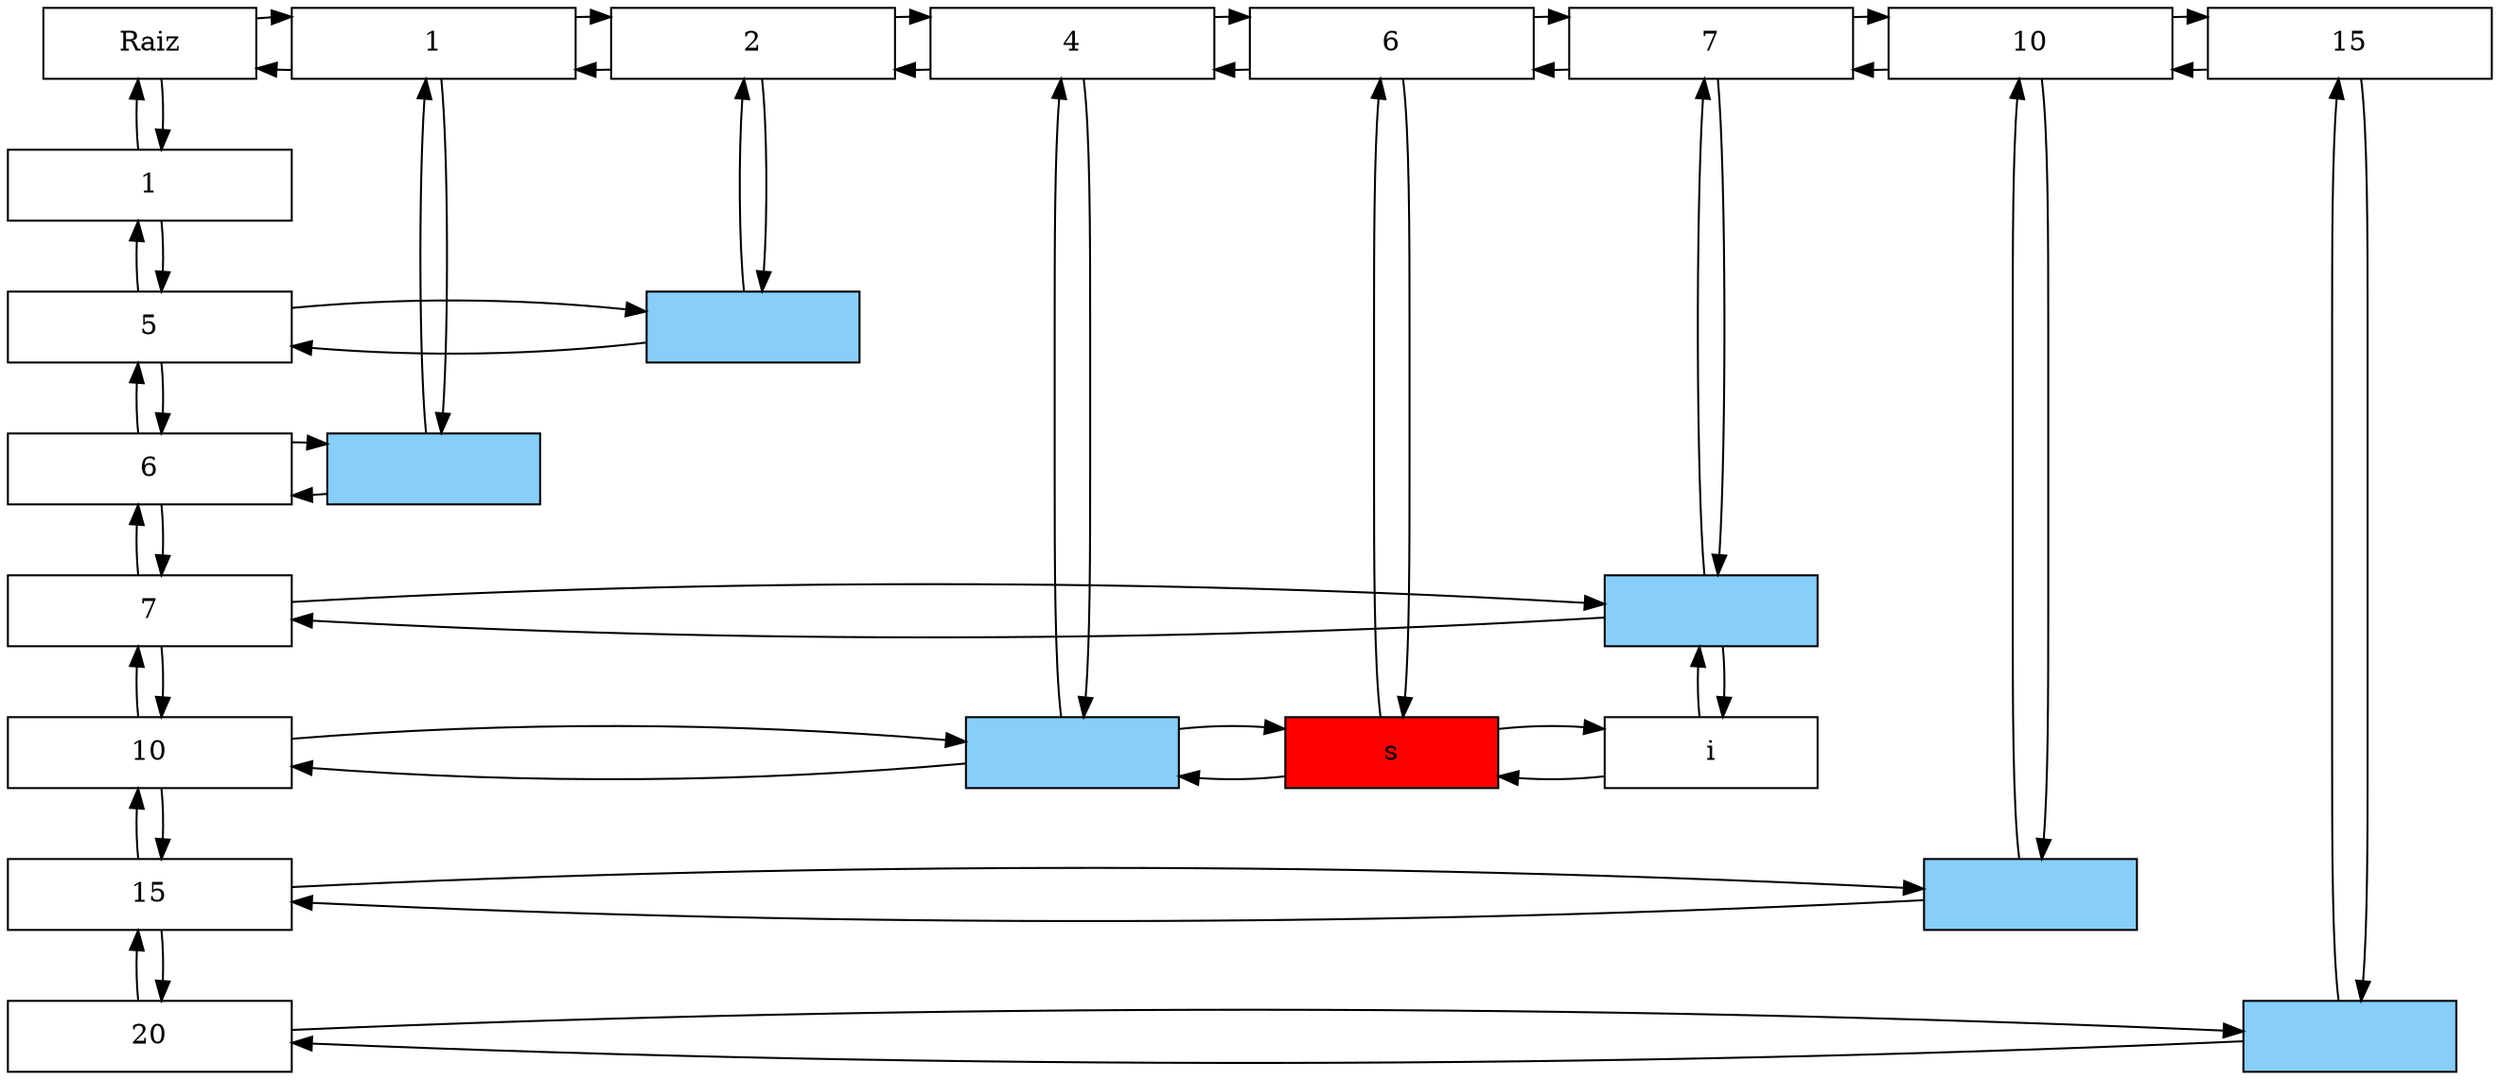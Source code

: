 digraph M{ 
node[ shape = box] 
Raiz[label = "Raiz", width=1.5, group = 1]; 
 
f0[label = "1" width=2.0 , group = 1 ]; 
f1[label = "5" width=2.0 , group = 1 ]; 
f2[label = "6" width=2.0 , group = 1 ]; 
f3[label = "7" width=2.0 , group = 1 ]; 
f4[label = "10" width=2.0 , group = 1 ]; 
f5[label = "15" width=2.0 , group = 1 ]; 
f6[label = "20" width=2.0 , group = 1 ]; 
f0 -> f1[dir = back]; 
f0 -> f1 
f1 -> f2[dir = back]; 
f1 -> f2 
f2 -> f3[dir = back]; 
f2 -> f3 
f3 -> f4[dir = back]; 
f3 -> f4 
f4 -> f5[dir = back]; 
f4 -> f5 
f5 -> f6[dir = back]; 
f5 -> f6 
c0[label = "1" width=2.0 , group = 2 ]; 
c1[label = "2" width=2.0 , group = 3 ]; 
c2[label = "4" width=2.0 , group = 4 ]; 
c3[label = "6" width=2.0 , group = 5 ]; 
c4[label = "7" width=2.0 , group = 6 ]; 
c5[label = "10" width=2.0 , group = 7 ]; 
c6[label = "15" width=2.0 , group = 8 ]; 
c0 -> c1[dir = back]; 
c0 -> c1 
c1 -> c2[dir = back]; 
c1 -> c2 
c2 -> c3[dir = back]; 
c2 -> c3 
c3 -> c4[dir = back]; 
c3 -> c4 
c4 -> c5[dir = back]; 
c4 -> c5 
c5 -> c6[dir = back]; 
c5 -> c6 
 Raiz -> f0 [dir = back];  
 Raiz -> f0 ; 
 Raiz -> c0 [dir = back]; 
 Raiz -> c0 ; 
{rank = same;Raiz;c0;c1;c2;c3;c4;c5;c6;} 
n0[label = " " width = 1.5,fillcolor = lightskyblue,style = filled,group =2]; 
n0[label = " " width = 1.5, group =2]; 
n1[label = " " width = 1.5,fillcolor = lightskyblue,style = filled,group =3]; 
n1[label = " " width = 1.5, group =3]; 
n2[label = " " width = 1.5,fillcolor = lightskyblue,style = filled,group =4]; 
n2[label = " " width = 1.5, group =4]; 
n3[label = "s" width = 1.5,fillcolor = red,style = filled, group =5]; 
n3[label = "s" width = 1.5, group =5]; 
n4[label = " " width = 1.5,fillcolor = lightskyblue,style = filled,group =6]; 
n4[label = " " width = 1.5, group =6]; 
n5[label = "i" width = 1.5, group =6]; 
n5[label = "i" width = 1.5, group =6]; 
n6[label = " " width = 1.5,fillcolor = lightskyblue,style = filled,group =7]; 
n6[label = " " width = 1.5, group =7]; 
n7[label = " " width = 1.5,fillcolor = lightskyblue,style = filled,group =8]; 
n7[label = " " width = 1.5, group =8]; 
c0 -> n0 [dir = back];  
c0 -> n0
c1 -> n1 [dir = back];  
c1 -> n1
c2 -> n2 [dir = back];  
c2 -> n2
c3 -> n3 [dir = back];  
c3 -> n3
c4 -> n4 [dir = back];  
c4 -> n4
n4 -> n5 [dir = back];  
n4 -> n5
c5 -> n6 [dir = back];  
c5 -> n6
c6 -> n7 [dir = back];  
c6 -> n7
f1 -> n1 [dir = back];  
f1 -> n1
f2 -> n0 [dir = back];  
f2 -> n0
f3 -> n4 [dir = back];  
f3 -> n4
f4 -> n2 [dir = back];  
f4 -> n2
n2 -> n3 [dir = back];  
n2 -> n3
n3 -> n5 [dir = back];  
n3 -> n5
f5 -> n6 [dir = back];  
f5 -> n6
f6 -> n7 [dir = back];  
f6 -> n7
{rank = same;f0;} 
{rank = same;f1;n1;} 
{rank = same;f2;n0;} 
{rank = same;f3;n4;} 
{rank = same;f4;n2;n3;n5;} 
{rank = same;f5;n6;} 
{rank = same;f6;n7;} 
}